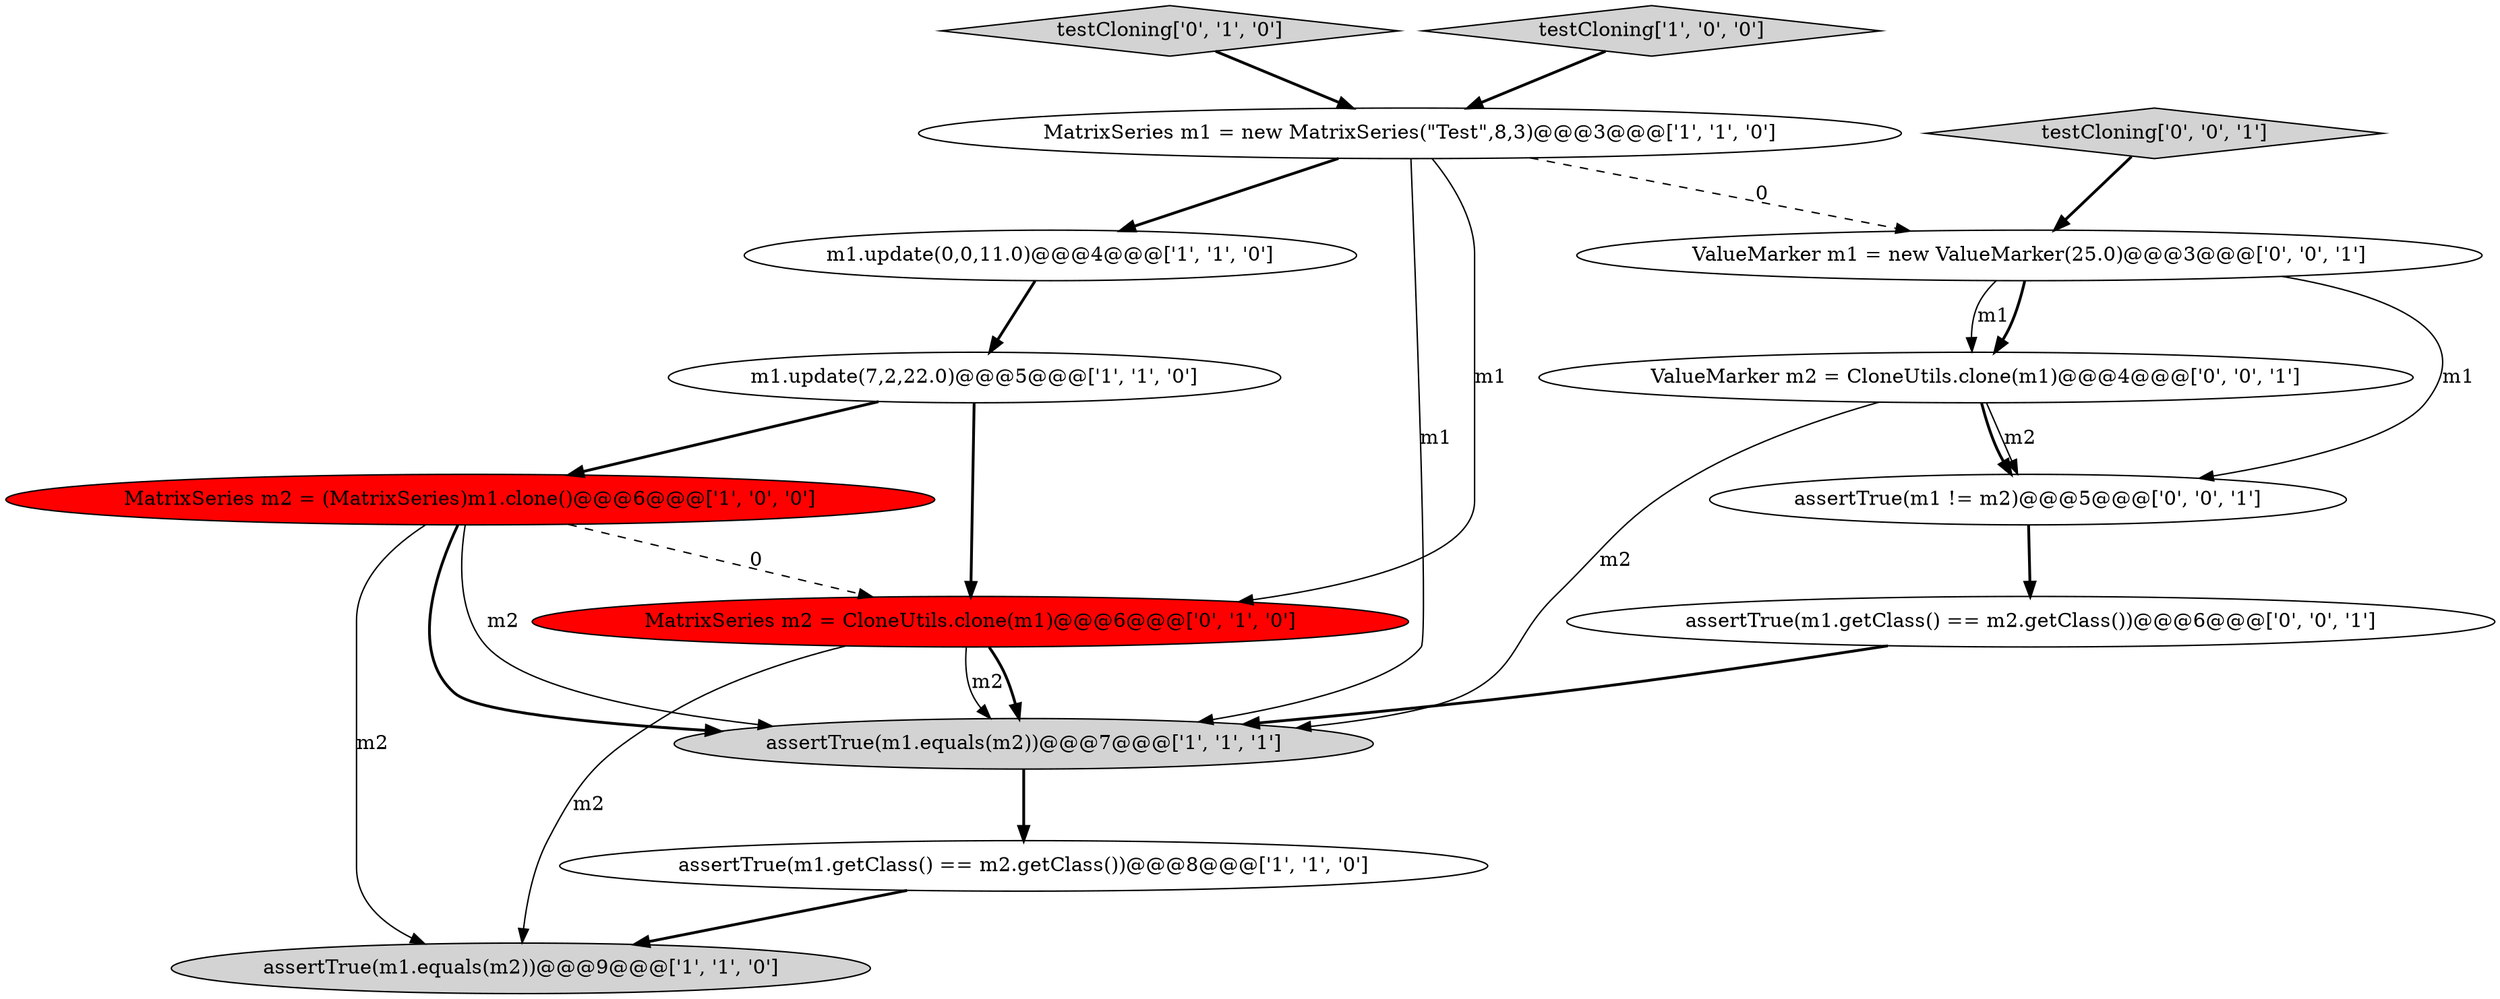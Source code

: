 digraph {
2 [style = filled, label = "m1.update(0,0,11.0)@@@4@@@['1', '1', '0']", fillcolor = white, shape = ellipse image = "AAA0AAABBB1BBB"];
1 [style = filled, label = "assertTrue(m1.equals(m2))@@@9@@@['1', '1', '0']", fillcolor = lightgray, shape = ellipse image = "AAA0AAABBB1BBB"];
5 [style = filled, label = "MatrixSeries m1 = new MatrixSeries(\"Test\",8,3)@@@3@@@['1', '1', '0']", fillcolor = white, shape = ellipse image = "AAA0AAABBB1BBB"];
10 [style = filled, label = "ValueMarker m2 = CloneUtils.clone(m1)@@@4@@@['0', '0', '1']", fillcolor = white, shape = ellipse image = "AAA0AAABBB3BBB"];
13 [style = filled, label = "testCloning['0', '0', '1']", fillcolor = lightgray, shape = diamond image = "AAA0AAABBB3BBB"];
8 [style = filled, label = "MatrixSeries m2 = CloneUtils.clone(m1)@@@6@@@['0', '1', '0']", fillcolor = red, shape = ellipse image = "AAA1AAABBB2BBB"];
12 [style = filled, label = "assertTrue(m1 != m2)@@@5@@@['0', '0', '1']", fillcolor = white, shape = ellipse image = "AAA0AAABBB3BBB"];
9 [style = filled, label = "testCloning['0', '1', '0']", fillcolor = lightgray, shape = diamond image = "AAA0AAABBB2BBB"];
11 [style = filled, label = "ValueMarker m1 = new ValueMarker(25.0)@@@3@@@['0', '0', '1']", fillcolor = white, shape = ellipse image = "AAA0AAABBB3BBB"];
0 [style = filled, label = "assertTrue(m1.equals(m2))@@@7@@@['1', '1', '1']", fillcolor = lightgray, shape = ellipse image = "AAA0AAABBB1BBB"];
3 [style = filled, label = "MatrixSeries m2 = (MatrixSeries)m1.clone()@@@6@@@['1', '0', '0']", fillcolor = red, shape = ellipse image = "AAA1AAABBB1BBB"];
4 [style = filled, label = "testCloning['1', '0', '0']", fillcolor = lightgray, shape = diamond image = "AAA0AAABBB1BBB"];
14 [style = filled, label = "assertTrue(m1.getClass() == m2.getClass())@@@6@@@['0', '0', '1']", fillcolor = white, shape = ellipse image = "AAA0AAABBB3BBB"];
7 [style = filled, label = "m1.update(7,2,22.0)@@@5@@@['1', '1', '0']", fillcolor = white, shape = ellipse image = "AAA0AAABBB1BBB"];
6 [style = filled, label = "assertTrue(m1.getClass() == m2.getClass())@@@8@@@['1', '1', '0']", fillcolor = white, shape = ellipse image = "AAA0AAABBB1BBB"];
11->12 [style = solid, label="m1"];
10->12 [style = solid, label="m2"];
0->6 [style = bold, label=""];
8->1 [style = solid, label="m2"];
8->0 [style = solid, label="m2"];
7->8 [style = bold, label=""];
13->11 [style = bold, label=""];
7->3 [style = bold, label=""];
3->0 [style = bold, label=""];
8->0 [style = bold, label=""];
6->1 [style = bold, label=""];
5->2 [style = bold, label=""];
5->0 [style = solid, label="m1"];
11->10 [style = solid, label="m1"];
14->0 [style = bold, label=""];
5->11 [style = dashed, label="0"];
10->0 [style = solid, label="m2"];
11->10 [style = bold, label=""];
10->12 [style = bold, label=""];
12->14 [style = bold, label=""];
9->5 [style = bold, label=""];
3->8 [style = dashed, label="0"];
3->1 [style = solid, label="m2"];
2->7 [style = bold, label=""];
4->5 [style = bold, label=""];
5->8 [style = solid, label="m1"];
3->0 [style = solid, label="m2"];
}
